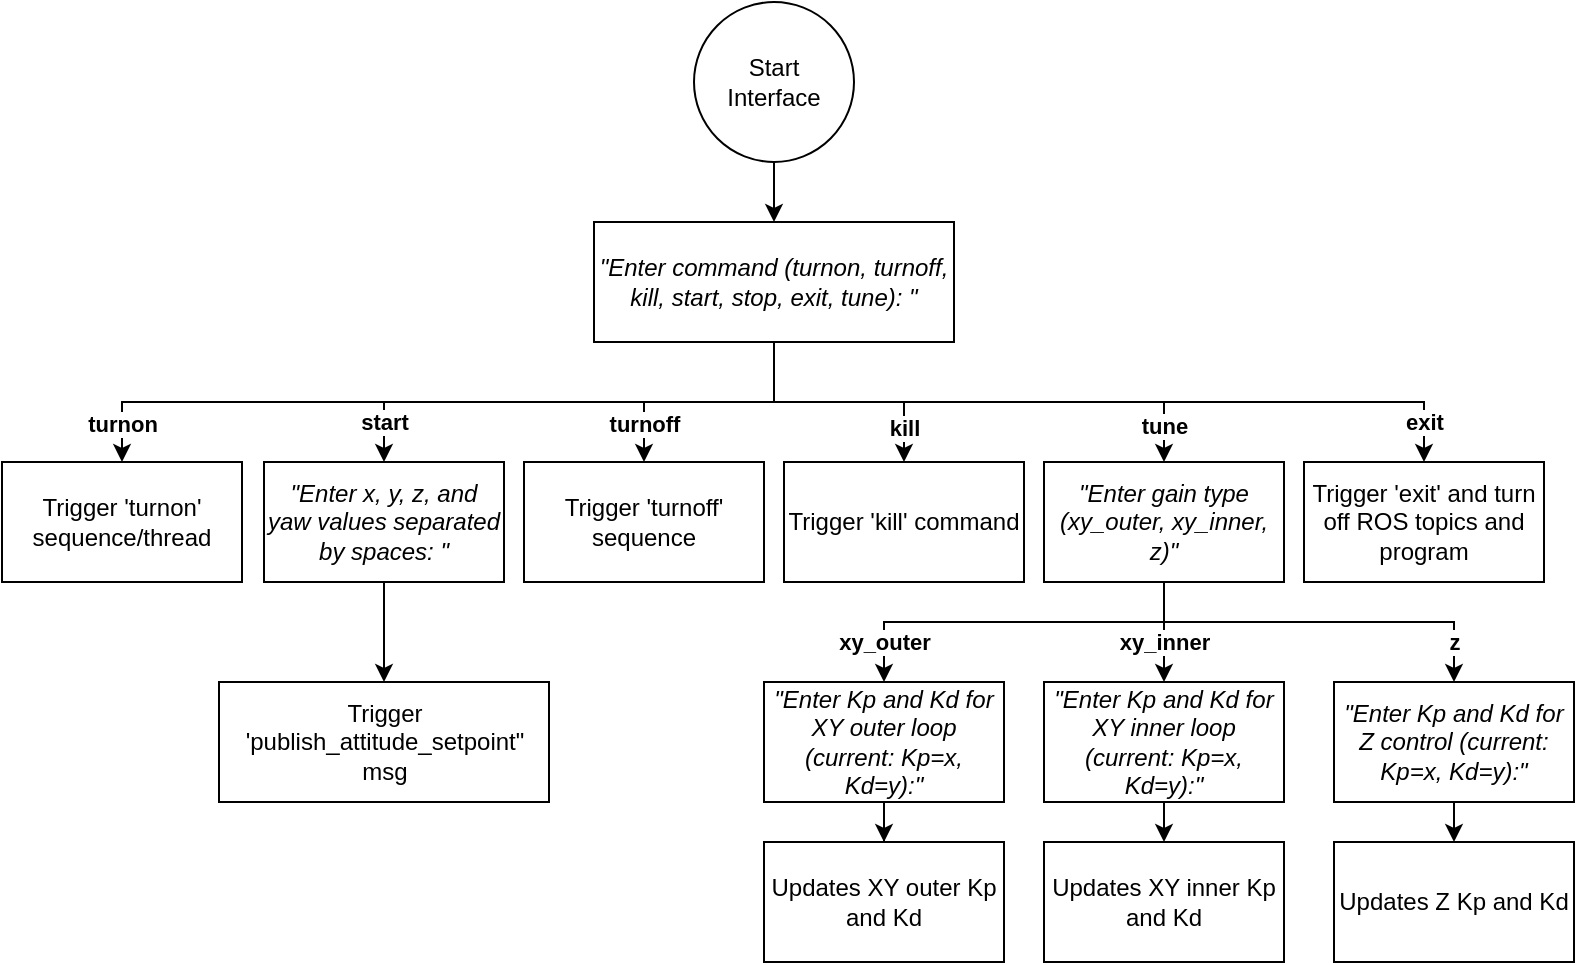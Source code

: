 <mxfile version="26.3.0">
  <diagram name="Page-1" id="iF790i519b7AHRgPCw89">
    <mxGraphModel dx="1802" dy="1709" grid="1" gridSize="10" guides="1" tooltips="1" connect="1" arrows="1" fold="1" page="1" pageScale="1" pageWidth="850" pageHeight="1100" math="0" shadow="0">
      <root>
        <mxCell id="0" />
        <mxCell id="1" parent="0" />
        <mxCell id="BHkSbzayBE-uWQhJTNhw-3" value="" style="edgeStyle=orthogonalEdgeStyle;rounded=0;orthogonalLoop=1;jettySize=auto;html=1;" edge="1" parent="1" source="BHkSbzayBE-uWQhJTNhw-1" target="BHkSbzayBE-uWQhJTNhw-2">
          <mxGeometry relative="1" as="geometry" />
        </mxCell>
        <mxCell id="BHkSbzayBE-uWQhJTNhw-1" value="Start&lt;br&gt;Interface" style="ellipse;whiteSpace=wrap;html=1;aspect=fixed;" vertex="1" parent="1">
          <mxGeometry x="230" y="-30" width="80" height="80" as="geometry" />
        </mxCell>
        <mxCell id="BHkSbzayBE-uWQhJTNhw-11" style="edgeStyle=orthogonalEdgeStyle;rounded=0;orthogonalLoop=1;jettySize=auto;html=1;exitX=0.5;exitY=1;exitDx=0;exitDy=0;entryX=0.5;entryY=0;entryDx=0;entryDy=0;" edge="1" parent="1" source="BHkSbzayBE-uWQhJTNhw-2" target="BHkSbzayBE-uWQhJTNhw-7">
          <mxGeometry relative="1" as="geometry" />
        </mxCell>
        <mxCell id="BHkSbzayBE-uWQhJTNhw-37" value="turnon" style="edgeLabel;html=1;align=center;verticalAlign=middle;resizable=0;points=[];fontStyle=1" vertex="1" connectable="0" parent="BHkSbzayBE-uWQhJTNhw-11">
          <mxGeometry x="0.899" y="1" relative="1" as="geometry">
            <mxPoint x="-1" as="offset" />
          </mxGeometry>
        </mxCell>
        <mxCell id="BHkSbzayBE-uWQhJTNhw-12" style="edgeStyle=orthogonalEdgeStyle;rounded=0;orthogonalLoop=1;jettySize=auto;html=1;exitX=0.5;exitY=1;exitDx=0;exitDy=0;entryX=0.5;entryY=0;entryDx=0;entryDy=0;" edge="1" parent="1" source="BHkSbzayBE-uWQhJTNhw-2" target="BHkSbzayBE-uWQhJTNhw-8">
          <mxGeometry relative="1" as="geometry" />
        </mxCell>
        <mxCell id="BHkSbzayBE-uWQhJTNhw-39" value="turnoff" style="edgeLabel;html=1;align=center;verticalAlign=middle;resizable=0;points=[];fontStyle=1" vertex="1" connectable="0" parent="BHkSbzayBE-uWQhJTNhw-12">
          <mxGeometry x="0.692" y="1" relative="1" as="geometry">
            <mxPoint x="-1" as="offset" />
          </mxGeometry>
        </mxCell>
        <mxCell id="BHkSbzayBE-uWQhJTNhw-13" style="edgeStyle=orthogonalEdgeStyle;rounded=0;orthogonalLoop=1;jettySize=auto;html=1;exitX=0.5;exitY=1;exitDx=0;exitDy=0;entryX=0.5;entryY=0;entryDx=0;entryDy=0;" edge="1" parent="1" source="BHkSbzayBE-uWQhJTNhw-2" target="BHkSbzayBE-uWQhJTNhw-9">
          <mxGeometry relative="1" as="geometry" />
        </mxCell>
        <mxCell id="BHkSbzayBE-uWQhJTNhw-40" value="kill" style="edgeLabel;html=1;align=center;verticalAlign=middle;resizable=0;points=[];fontStyle=1" vertex="1" connectable="0" parent="BHkSbzayBE-uWQhJTNhw-13">
          <mxGeometry x="0.668" y="1" relative="1" as="geometry">
            <mxPoint x="-1" y="3" as="offset" />
          </mxGeometry>
        </mxCell>
        <mxCell id="BHkSbzayBE-uWQhJTNhw-15" style="edgeStyle=orthogonalEdgeStyle;rounded=0;orthogonalLoop=1;jettySize=auto;html=1;exitX=0.5;exitY=1;exitDx=0;exitDy=0;entryX=0.5;entryY=0;entryDx=0;entryDy=0;" edge="1" parent="1" source="BHkSbzayBE-uWQhJTNhw-2" target="BHkSbzayBE-uWQhJTNhw-4">
          <mxGeometry relative="1" as="geometry" />
        </mxCell>
        <mxCell id="BHkSbzayBE-uWQhJTNhw-38" value="start" style="edgeLabel;html=1;align=center;verticalAlign=middle;resizable=0;points=[];fontStyle=1" vertex="1" connectable="0" parent="BHkSbzayBE-uWQhJTNhw-15">
          <mxGeometry x="0.84" y="-1" relative="1" as="geometry">
            <mxPoint x="1" as="offset" />
          </mxGeometry>
        </mxCell>
        <mxCell id="BHkSbzayBE-uWQhJTNhw-16" style="edgeStyle=orthogonalEdgeStyle;rounded=0;orthogonalLoop=1;jettySize=auto;html=1;exitX=0.5;exitY=1;exitDx=0;exitDy=0;entryX=0.5;entryY=0;entryDx=0;entryDy=0;" edge="1" parent="1" source="BHkSbzayBE-uWQhJTNhw-2" target="BHkSbzayBE-uWQhJTNhw-10">
          <mxGeometry relative="1" as="geometry" />
        </mxCell>
        <mxCell id="BHkSbzayBE-uWQhJTNhw-42" value="&lt;b&gt;exit&lt;/b&gt;" style="edgeLabel;html=1;align=center;verticalAlign=middle;resizable=0;points=[];" vertex="1" connectable="0" parent="BHkSbzayBE-uWQhJTNhw-16">
          <mxGeometry x="0.876" y="1" relative="1" as="geometry">
            <mxPoint x="-1" y="4" as="offset" />
          </mxGeometry>
        </mxCell>
        <mxCell id="BHkSbzayBE-uWQhJTNhw-17" style="edgeStyle=orthogonalEdgeStyle;rounded=0;orthogonalLoop=1;jettySize=auto;html=1;exitX=0.5;exitY=1;exitDx=0;exitDy=0;entryX=0.5;entryY=0;entryDx=0;entryDy=0;" edge="1" parent="1" source="BHkSbzayBE-uWQhJTNhw-2" target="BHkSbzayBE-uWQhJTNhw-6">
          <mxGeometry relative="1" as="geometry">
            <Array as="points">
              <mxPoint x="270" y="170" />
              <mxPoint x="465" y="170" />
            </Array>
          </mxGeometry>
        </mxCell>
        <mxCell id="BHkSbzayBE-uWQhJTNhw-41" value="tune" style="edgeLabel;html=1;align=center;verticalAlign=middle;resizable=0;points=[];fontStyle=1" vertex="1" connectable="0" parent="BHkSbzayBE-uWQhJTNhw-17">
          <mxGeometry x="0.861" y="1" relative="1" as="geometry">
            <mxPoint x="-1" y="-1" as="offset" />
          </mxGeometry>
        </mxCell>
        <mxCell id="BHkSbzayBE-uWQhJTNhw-2" value="&lt;i&gt;&quot;Enter command (turnon, turnoff, kill, start, stop, exit, tune): &quot;&lt;/i&gt;" style="whiteSpace=wrap;html=1;" vertex="1" parent="1">
          <mxGeometry x="180" y="80" width="180" height="60" as="geometry" />
        </mxCell>
        <mxCell id="BHkSbzayBE-uWQhJTNhw-23" style="edgeStyle=orthogonalEdgeStyle;rounded=0;orthogonalLoop=1;jettySize=auto;html=1;exitX=0.5;exitY=1;exitDx=0;exitDy=0;entryX=0.5;entryY=0;entryDx=0;entryDy=0;" edge="1" parent="1" source="BHkSbzayBE-uWQhJTNhw-4" target="BHkSbzayBE-uWQhJTNhw-22">
          <mxGeometry relative="1" as="geometry" />
        </mxCell>
        <mxCell id="BHkSbzayBE-uWQhJTNhw-4" value="&lt;i&gt;&quot;Enter x, y, z, and yaw values separated by spaces:&amp;nbsp;&quot;&lt;/i&gt;" style="rounded=0;whiteSpace=wrap;html=1;" vertex="1" parent="1">
          <mxGeometry x="15" y="200" width="120" height="60" as="geometry" />
        </mxCell>
        <mxCell id="BHkSbzayBE-uWQhJTNhw-25" style="edgeStyle=orthogonalEdgeStyle;rounded=0;orthogonalLoop=1;jettySize=auto;html=1;exitX=0.5;exitY=1;exitDx=0;exitDy=0;entryX=0.5;entryY=0;entryDx=0;entryDy=0;" edge="1" parent="1" source="BHkSbzayBE-uWQhJTNhw-6" target="BHkSbzayBE-uWQhJTNhw-18">
          <mxGeometry relative="1" as="geometry">
            <Array as="points">
              <mxPoint x="465" y="280" />
              <mxPoint x="325" y="280" />
            </Array>
          </mxGeometry>
        </mxCell>
        <mxCell id="BHkSbzayBE-uWQhJTNhw-34" value="&lt;b&gt;xy_outer&lt;/b&gt;" style="edgeLabel;html=1;align=center;verticalAlign=middle;resizable=0;points=[];" vertex="1" connectable="0" parent="BHkSbzayBE-uWQhJTNhw-25">
          <mxGeometry x="0.852" y="-2" relative="1" as="geometry">
            <mxPoint x="2" y="-6" as="offset" />
          </mxGeometry>
        </mxCell>
        <mxCell id="BHkSbzayBE-uWQhJTNhw-26" style="edgeStyle=orthogonalEdgeStyle;rounded=0;orthogonalLoop=1;jettySize=auto;html=1;exitX=0.5;exitY=1;exitDx=0;exitDy=0;entryX=0.5;entryY=0;entryDx=0;entryDy=0;" edge="1" parent="1" source="BHkSbzayBE-uWQhJTNhw-6" target="BHkSbzayBE-uWQhJTNhw-19">
          <mxGeometry relative="1" as="geometry" />
        </mxCell>
        <mxCell id="BHkSbzayBE-uWQhJTNhw-35" value="&lt;b&gt;xy_inner&lt;/b&gt;" style="edgeLabel;html=1;align=center;verticalAlign=middle;resizable=0;points=[];" vertex="1" connectable="0" parent="BHkSbzayBE-uWQhJTNhw-26">
          <mxGeometry x="0.106" relative="1" as="geometry">
            <mxPoint y="2" as="offset" />
          </mxGeometry>
        </mxCell>
        <mxCell id="BHkSbzayBE-uWQhJTNhw-27" style="edgeStyle=orthogonalEdgeStyle;rounded=0;orthogonalLoop=1;jettySize=auto;html=1;exitX=0.5;exitY=1;exitDx=0;exitDy=0;entryX=0.5;entryY=0;entryDx=0;entryDy=0;" edge="1" parent="1" source="BHkSbzayBE-uWQhJTNhw-6" target="BHkSbzayBE-uWQhJTNhw-24">
          <mxGeometry relative="1" as="geometry">
            <Array as="points">
              <mxPoint x="465" y="280" />
              <mxPoint x="610" y="280" />
            </Array>
          </mxGeometry>
        </mxCell>
        <mxCell id="BHkSbzayBE-uWQhJTNhw-36" value="&lt;b&gt;z&lt;/b&gt;" style="edgeLabel;html=1;align=center;verticalAlign=middle;resizable=0;points=[];" vertex="1" connectable="0" parent="BHkSbzayBE-uWQhJTNhw-27">
          <mxGeometry x="0.792" y="-2" relative="1" as="geometry">
            <mxPoint x="2" as="offset" />
          </mxGeometry>
        </mxCell>
        <mxCell id="BHkSbzayBE-uWQhJTNhw-6" value="&lt;i&gt;&quot;Enter gain type (xy_outer, xy_inner, z)&quot;&lt;/i&gt;" style="rounded=0;whiteSpace=wrap;html=1;" vertex="1" parent="1">
          <mxGeometry x="405" y="200" width="120" height="60" as="geometry" />
        </mxCell>
        <mxCell id="BHkSbzayBE-uWQhJTNhw-7" value="Trigger &#39;turnon&#39; sequence/thread" style="rounded=0;whiteSpace=wrap;html=1;" vertex="1" parent="1">
          <mxGeometry x="-116" y="200" width="120" height="60" as="geometry" />
        </mxCell>
        <mxCell id="BHkSbzayBE-uWQhJTNhw-8" value="Trigger &#39;turnoff&#39; sequence" style="rounded=0;whiteSpace=wrap;html=1;" vertex="1" parent="1">
          <mxGeometry x="145" y="200" width="120" height="60" as="geometry" />
        </mxCell>
        <mxCell id="BHkSbzayBE-uWQhJTNhw-9" value="Trigger &#39;kill&#39; command" style="rounded=0;whiteSpace=wrap;html=1;" vertex="1" parent="1">
          <mxGeometry x="275" y="200" width="120" height="60" as="geometry" />
        </mxCell>
        <mxCell id="BHkSbzayBE-uWQhJTNhw-10" value="Trigger &#39;exit&#39; and turn off ROS topics and program" style="rounded=0;whiteSpace=wrap;html=1;" vertex="1" parent="1">
          <mxGeometry x="535" y="200" width="120" height="60" as="geometry" />
        </mxCell>
        <mxCell id="BHkSbzayBE-uWQhJTNhw-29" value="" style="edgeStyle=orthogonalEdgeStyle;rounded=0;orthogonalLoop=1;jettySize=auto;html=1;" edge="1" parent="1" source="BHkSbzayBE-uWQhJTNhw-18" target="BHkSbzayBE-uWQhJTNhw-28">
          <mxGeometry relative="1" as="geometry" />
        </mxCell>
        <mxCell id="BHkSbzayBE-uWQhJTNhw-18" value="&lt;i&gt;&quot;Enter Kp and Kd for XY outer loop (current: Kp=x, Kd=y):&quot;&lt;/i&gt;" style="rounded=0;whiteSpace=wrap;html=1;" vertex="1" parent="1">
          <mxGeometry x="265" y="310" width="120" height="60" as="geometry" />
        </mxCell>
        <mxCell id="BHkSbzayBE-uWQhJTNhw-33" style="edgeStyle=orthogonalEdgeStyle;rounded=0;orthogonalLoop=1;jettySize=auto;html=1;exitX=0.5;exitY=1;exitDx=0;exitDy=0;entryX=0.5;entryY=0;entryDx=0;entryDy=0;" edge="1" parent="1" source="BHkSbzayBE-uWQhJTNhw-19" target="BHkSbzayBE-uWQhJTNhw-30">
          <mxGeometry relative="1" as="geometry" />
        </mxCell>
        <mxCell id="BHkSbzayBE-uWQhJTNhw-19" value="&lt;i&gt;&quot;Enter Kp and Kd for XY inner loop (current: Kp=x, Kd=y):&quot;&lt;/i&gt;" style="rounded=0;whiteSpace=wrap;html=1;" vertex="1" parent="1">
          <mxGeometry x="405" y="310" width="120" height="60" as="geometry" />
        </mxCell>
        <mxCell id="BHkSbzayBE-uWQhJTNhw-22" value="Trigger &#39;publish_attitude_setpoint&quot; msg" style="rounded=0;whiteSpace=wrap;html=1;" vertex="1" parent="1">
          <mxGeometry x="-7.5" y="310" width="165" height="60" as="geometry" />
        </mxCell>
        <mxCell id="BHkSbzayBE-uWQhJTNhw-32" style="edgeStyle=orthogonalEdgeStyle;rounded=0;orthogonalLoop=1;jettySize=auto;html=1;exitX=0.5;exitY=1;exitDx=0;exitDy=0;entryX=0.5;entryY=0;entryDx=0;entryDy=0;" edge="1" parent="1" source="BHkSbzayBE-uWQhJTNhw-24" target="BHkSbzayBE-uWQhJTNhw-31">
          <mxGeometry relative="1" as="geometry" />
        </mxCell>
        <mxCell id="BHkSbzayBE-uWQhJTNhw-24" value="&lt;i&gt;&quot;Enter Kp and Kd for Z control (current: Kp=x, Kd=y):&quot;&lt;/i&gt;" style="rounded=0;whiteSpace=wrap;html=1;" vertex="1" parent="1">
          <mxGeometry x="550" y="310" width="120" height="60" as="geometry" />
        </mxCell>
        <mxCell id="BHkSbzayBE-uWQhJTNhw-28" value="Updates XY outer Kp and Kd" style="whiteSpace=wrap;html=1;rounded=0;" vertex="1" parent="1">
          <mxGeometry x="265" y="390" width="120" height="60" as="geometry" />
        </mxCell>
        <mxCell id="BHkSbzayBE-uWQhJTNhw-30" value="Updates XY inner Kp and Kd" style="whiteSpace=wrap;html=1;rounded=0;" vertex="1" parent="1">
          <mxGeometry x="405" y="390" width="120" height="60" as="geometry" />
        </mxCell>
        <mxCell id="BHkSbzayBE-uWQhJTNhw-31" value="Updates Z Kp and Kd" style="whiteSpace=wrap;html=1;rounded=0;" vertex="1" parent="1">
          <mxGeometry x="550" y="390" width="120" height="60" as="geometry" />
        </mxCell>
      </root>
    </mxGraphModel>
  </diagram>
</mxfile>
